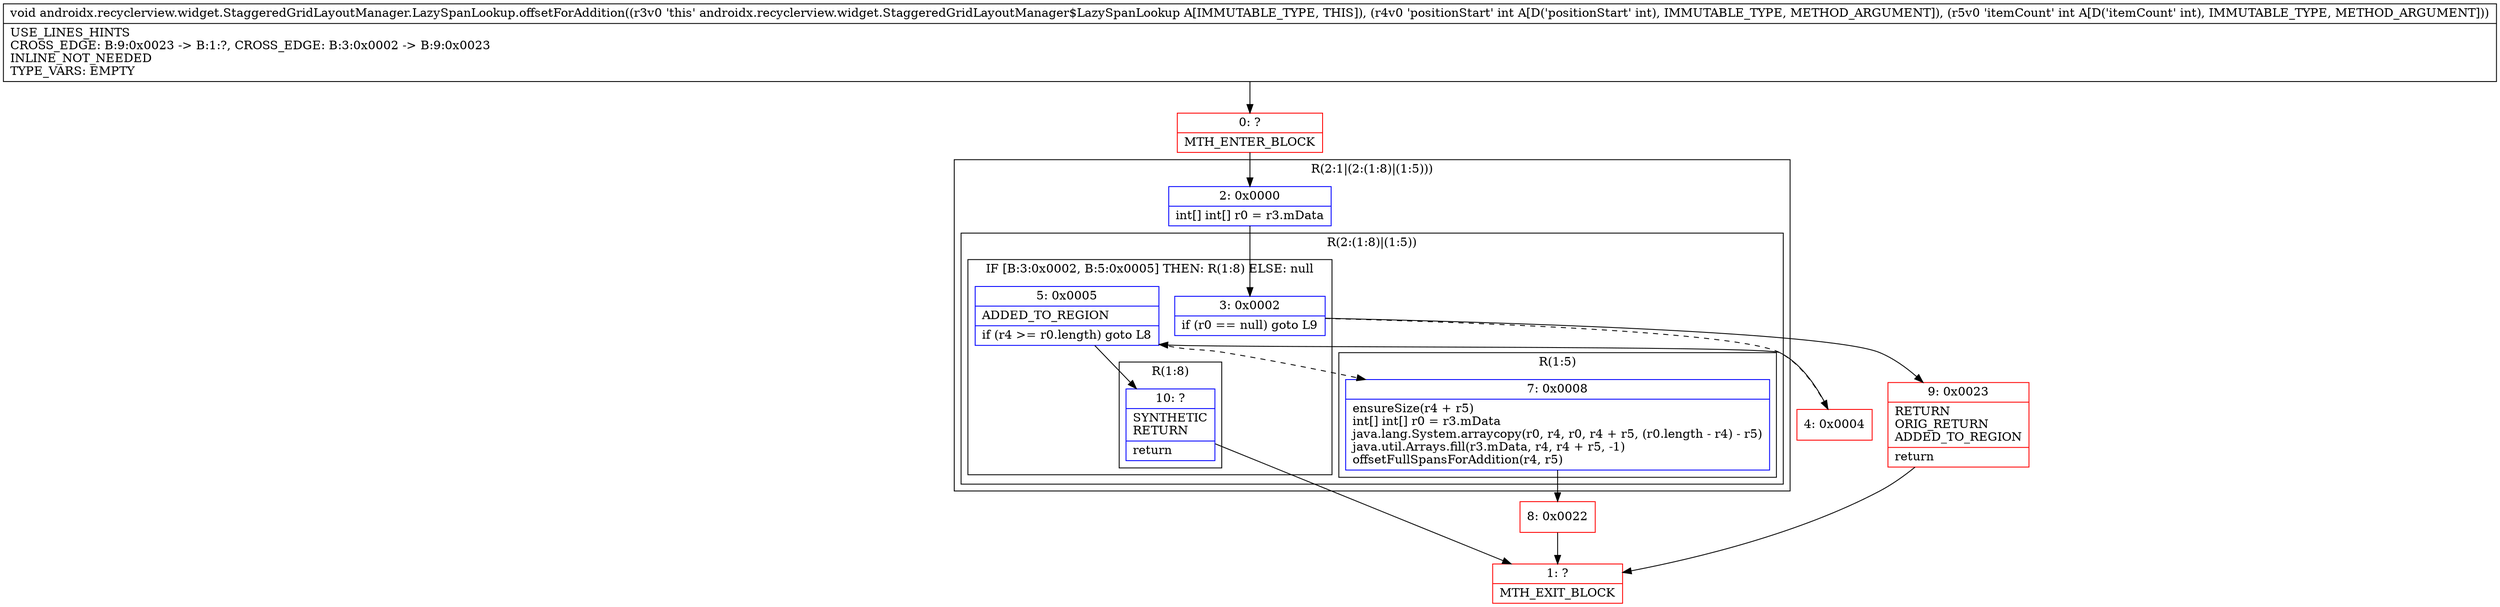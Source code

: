 digraph "CFG forandroidx.recyclerview.widget.StaggeredGridLayoutManager.LazySpanLookup.offsetForAddition(II)V" {
subgraph cluster_Region_1642719966 {
label = "R(2:1|(2:(1:8)|(1:5)))";
node [shape=record,color=blue];
Node_2 [shape=record,label="{2\:\ 0x0000|int[] int[] r0 = r3.mData\l}"];
subgraph cluster_Region_571328135 {
label = "R(2:(1:8)|(1:5))";
node [shape=record,color=blue];
subgraph cluster_IfRegion_1432154592 {
label = "IF [B:3:0x0002, B:5:0x0005] THEN: R(1:8) ELSE: null";
node [shape=record,color=blue];
Node_3 [shape=record,label="{3\:\ 0x0002|if (r0 == null) goto L9\l}"];
Node_5 [shape=record,label="{5\:\ 0x0005|ADDED_TO_REGION\l|if (r4 \>= r0.length) goto L8\l}"];
subgraph cluster_Region_12715434 {
label = "R(1:8)";
node [shape=record,color=blue];
Node_10 [shape=record,label="{10\:\ ?|SYNTHETIC\lRETURN\l|return\l}"];
}
}
subgraph cluster_Region_1025294749 {
label = "R(1:5)";
node [shape=record,color=blue];
Node_7 [shape=record,label="{7\:\ 0x0008|ensureSize(r4 + r5)\lint[] int[] r0 = r3.mData\ljava.lang.System.arraycopy(r0, r4, r0, r4 + r5, (r0.length \- r4) \- r5)\ljava.util.Arrays.fill(r3.mData, r4, r4 + r5, \-1)\loffsetFullSpansForAddition(r4, r5)\l}"];
}
}
}
Node_0 [shape=record,color=red,label="{0\:\ ?|MTH_ENTER_BLOCK\l}"];
Node_4 [shape=record,color=red,label="{4\:\ 0x0004}"];
Node_8 [shape=record,color=red,label="{8\:\ 0x0022}"];
Node_1 [shape=record,color=red,label="{1\:\ ?|MTH_EXIT_BLOCK\l}"];
Node_9 [shape=record,color=red,label="{9\:\ 0x0023|RETURN\lORIG_RETURN\lADDED_TO_REGION\l|return\l}"];
MethodNode[shape=record,label="{void androidx.recyclerview.widget.StaggeredGridLayoutManager.LazySpanLookup.offsetForAddition((r3v0 'this' androidx.recyclerview.widget.StaggeredGridLayoutManager$LazySpanLookup A[IMMUTABLE_TYPE, THIS]), (r4v0 'positionStart' int A[D('positionStart' int), IMMUTABLE_TYPE, METHOD_ARGUMENT]), (r5v0 'itemCount' int A[D('itemCount' int), IMMUTABLE_TYPE, METHOD_ARGUMENT]))  | USE_LINES_HINTS\lCROSS_EDGE: B:9:0x0023 \-\> B:1:?, CROSS_EDGE: B:3:0x0002 \-\> B:9:0x0023\lINLINE_NOT_NEEDED\lTYPE_VARS: EMPTY\l}"];
MethodNode -> Node_0;Node_2 -> Node_3;
Node_3 -> Node_4[style=dashed];
Node_3 -> Node_9;
Node_5 -> Node_7[style=dashed];
Node_5 -> Node_10;
Node_10 -> Node_1;
Node_7 -> Node_8;
Node_0 -> Node_2;
Node_4 -> Node_5;
Node_8 -> Node_1;
Node_9 -> Node_1;
}

